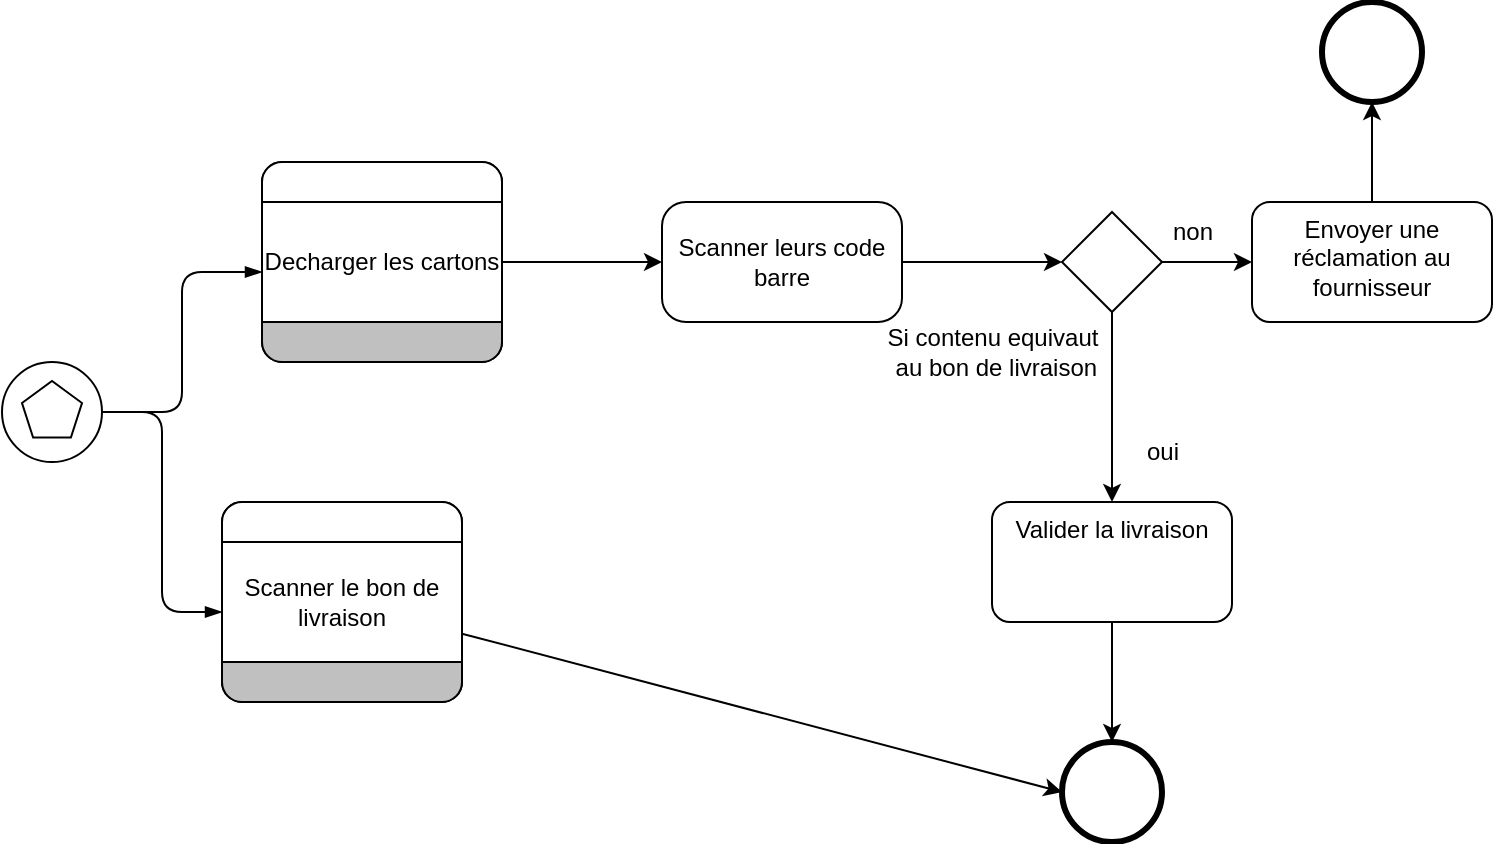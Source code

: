 <mxfile>
    <diagram id="H1WUpH-YH3oahjhv1KEx" name="Page-1">
        <mxGraphModel dx="686" dy="633" grid="1" gridSize="10" guides="1" tooltips="1" connect="1" arrows="1" fold="1" page="1" pageScale="1" pageWidth="850" pageHeight="1100" math="0" shadow="0">
            <root>
                <mxCell id="0"/>
                <mxCell id="1" parent="0"/>
                <mxCell id="2" value="" style="points=[[0.145,0.145,0],[0.5,0,0],[0.855,0.145,0],[1,0.5,0],[0.855,0.855,0],[0.5,1,0],[0.145,0.855,0],[0,0.5,0]];shape=mxgraph.bpmn.event;html=1;verticalLabelPosition=bottom;labelBackgroundColor=#ffffff;verticalAlign=top;align=center;perimeter=ellipsePerimeter;outlineConnect=0;aspect=fixed;outline=standard;symbol=multiple;" parent="1" vertex="1">
                    <mxGeometry x="70" y="180" width="50" height="50" as="geometry"/>
                </mxCell>
                <mxCell id="35" style="edgeStyle=none;html=1;entryX=0;entryY=0.5;entryDx=0;entryDy=0;entryPerimeter=0;" edge="1" parent="1" source="3" target="31">
                    <mxGeometry relative="1" as="geometry"/>
                </mxCell>
                <mxCell id="3" value="Verfier le montant du prêt" style="rounded=1;whiteSpace=wrap;html=1;container=1;collapsible=0;absoluteArcSize=1;arcSize=20;childLayout=stackLayout;horizontal=1;horizontalStack=0;resizeParent=1;resizeParentMax=0;resizeLast=0;" parent="1" vertex="1">
                    <mxGeometry x="180" y="250" width="120" height="100" as="geometry"/>
                </mxCell>
                <mxCell id="4" value="" style="whiteSpace=wrap;connectable=0;html=1;shape=mxgraph.basic.rect;size=10;rectStyle=rounded;bottomRightStyle=square;bottomLeftStyle=square;part=1;" parent="3" vertex="1">
                    <mxGeometry width="120" height="20" as="geometry"/>
                </mxCell>
                <mxCell id="5" value="Scanner le bon de livraison" style="shape=mxgraph.bpmn.task;part=1;taskMarker=abstract;connectable=0;whiteSpace=wrap;html=1;" parent="3" vertex="1">
                    <mxGeometry y="20" width="120" height="60" as="geometry"/>
                </mxCell>
                <mxCell id="7" value="" style="edgeStyle=elbowEdgeStyle;fontSize=12;html=1;endArrow=blockThin;endFill=1;" parent="3" source="2" edge="1">
                    <mxGeometry width="160" relative="1" as="geometry">
                        <mxPoint x="-90" y="55" as="sourcePoint"/>
                        <mxPoint y="55" as="targetPoint"/>
                        <Array as="points"/>
                    </mxGeometry>
                </mxCell>
                <mxCell id="6" value="" style="whiteSpace=wrap;connectable=0;html=1;shape=mxgraph.basic.rect;size=10;rectStyle=rounded;topRightStyle=square;topLeftStyle=square;fillColor=#C0C0C0;part=1;" parent="3" vertex="1">
                    <mxGeometry y="80" width="120" height="20" as="geometry"/>
                </mxCell>
                <mxCell id="19" value="" style="edgeStyle=none;html=1;" edge="1" parent="1" source="8" target="18">
                    <mxGeometry relative="1" as="geometry"/>
                </mxCell>
                <mxCell id="8" value="Verfier le montant du prêt" style="rounded=1;whiteSpace=wrap;html=1;container=1;collapsible=0;absoluteArcSize=1;arcSize=20;childLayout=stackLayout;horizontal=1;horizontalStack=0;resizeParent=1;resizeParentMax=0;resizeLast=0;" parent="1" vertex="1">
                    <mxGeometry x="200" y="80" width="120" height="100" as="geometry"/>
                </mxCell>
                <mxCell id="9" value="" style="whiteSpace=wrap;connectable=0;html=1;shape=mxgraph.basic.rect;size=10;rectStyle=rounded;bottomRightStyle=square;bottomLeftStyle=square;part=1;" parent="8" vertex="1">
                    <mxGeometry width="120" height="20" as="geometry"/>
                </mxCell>
                <mxCell id="10" value="Decharger les cartons" style="shape=mxgraph.bpmn.task;part=1;taskMarker=abstract;connectable=0;whiteSpace=wrap;html=1;" parent="8" vertex="1">
                    <mxGeometry y="20" width="120" height="60" as="geometry"/>
                </mxCell>
                <mxCell id="11" value="" style="edgeStyle=elbowEdgeStyle;fontSize=12;html=1;endArrow=blockThin;endFill=1;" parent="8" source="2" edge="1">
                    <mxGeometry width="160" relative="1" as="geometry">
                        <mxPoint x="-90" y="55" as="sourcePoint"/>
                        <mxPoint y="55" as="targetPoint"/>
                        <Array as="points"/>
                    </mxGeometry>
                </mxCell>
                <mxCell id="12" value="" style="whiteSpace=wrap;connectable=0;html=1;shape=mxgraph.basic.rect;size=10;rectStyle=rounded;topRightStyle=square;topLeftStyle=square;fillColor=#C0C0C0;part=1;" parent="8" vertex="1">
                    <mxGeometry y="80" width="120" height="20" as="geometry"/>
                </mxCell>
                <mxCell id="26" value="" style="edgeStyle=none;html=1;" edge="1" parent="1" source="15" target="25">
                    <mxGeometry relative="1" as="geometry"/>
                </mxCell>
                <mxCell id="29" value="" style="edgeStyle=none;html=1;" edge="1" parent="1" source="15" target="28">
                    <mxGeometry relative="1" as="geometry"/>
                </mxCell>
                <mxCell id="15" value="" style="points=[[0.25,0.25,0],[0.5,0,0],[0.75,0.25,0],[1,0.5,0],[0.75,0.75,0],[0.5,1,0],[0.25,0.75,0],[0,0.5,0]];shape=mxgraph.bpmn.gateway2;html=1;verticalLabelPosition=bottom;labelBackgroundColor=#ffffff;verticalAlign=top;align=center;perimeter=rhombusPerimeter;outlineConnect=0;outline=none;symbol=none;metaEdit=1;" vertex="1" parent="1">
                    <mxGeometry x="600" y="105" width="50" height="50" as="geometry"/>
                </mxCell>
                <mxCell id="21" value="" style="edgeStyle=none;html=1;" edge="1" parent="1" source="18" target="15">
                    <mxGeometry relative="1" as="geometry">
                        <mxPoint x="600" y="130" as="targetPoint"/>
                    </mxGeometry>
                </mxCell>
                <mxCell id="18" value="Scanner leurs code barre" style="whiteSpace=wrap;html=1;rounded=1;arcSize=20;" vertex="1" parent="1">
                    <mxGeometry x="400" y="100" width="120" height="60" as="geometry"/>
                </mxCell>
                <mxCell id="23" value="Si contenu equivaut&lt;br&gt;&amp;nbsp;au bon de livraison" style="text;html=1;align=center;verticalAlign=middle;resizable=0;points=[];autosize=1;strokeColor=none;fillColor=none;" vertex="1" parent="1">
                    <mxGeometry x="500" y="155" width="130" height="40" as="geometry"/>
                </mxCell>
                <mxCell id="24" value="oui" style="text;html=1;align=center;verticalAlign=middle;resizable=0;points=[];autosize=1;strokeColor=none;fillColor=none;" vertex="1" parent="1">
                    <mxGeometry x="630" y="210" width="40" height="30" as="geometry"/>
                </mxCell>
                <mxCell id="32" value="" style="edgeStyle=none;html=1;" edge="1" parent="1" source="25" target="31">
                    <mxGeometry relative="1" as="geometry"/>
                </mxCell>
                <mxCell id="25" value="Valider la livraison" style="rounded=1;whiteSpace=wrap;html=1;verticalAlign=top;labelBackgroundColor=#ffffff;" vertex="1" parent="1">
                    <mxGeometry x="565" y="250" width="120" height="60" as="geometry"/>
                </mxCell>
                <mxCell id="34" value="" style="edgeStyle=none;html=1;" edge="1" parent="1" source="28" target="33">
                    <mxGeometry relative="1" as="geometry"/>
                </mxCell>
                <mxCell id="28" value="Envoyer une réclamation au fournisseur" style="rounded=1;whiteSpace=wrap;html=1;verticalAlign=top;labelBackgroundColor=#ffffff;" vertex="1" parent="1">
                    <mxGeometry x="695" y="100" width="120" height="60" as="geometry"/>
                </mxCell>
                <mxCell id="30" value="non" style="text;html=1;align=center;verticalAlign=middle;resizable=0;points=[];autosize=1;strokeColor=none;fillColor=none;" vertex="1" parent="1">
                    <mxGeometry x="645" y="100" width="40" height="30" as="geometry"/>
                </mxCell>
                <mxCell id="31" value="" style="points=[[0.145,0.145,0],[0.5,0,0],[0.855,0.145,0],[1,0.5,0],[0.855,0.855,0],[0.5,1,0],[0.145,0.855,0],[0,0.5,0]];shape=mxgraph.bpmn.event;html=1;verticalLabelPosition=bottom;labelBackgroundColor=#ffffff;verticalAlign=top;align=center;perimeter=ellipsePerimeter;outlineConnect=0;aspect=fixed;outline=end;symbol=terminate2;rounded=1;" vertex="1" parent="1">
                    <mxGeometry x="600" y="370" width="50" height="50" as="geometry"/>
                </mxCell>
                <mxCell id="33" value="" style="points=[[0.145,0.145,0],[0.5,0,0],[0.855,0.145,0],[1,0.5,0],[0.855,0.855,0],[0.5,1,0],[0.145,0.855,0],[0,0.5,0]];shape=mxgraph.bpmn.event;html=1;verticalLabelPosition=bottom;labelBackgroundColor=#ffffff;verticalAlign=top;align=center;perimeter=ellipsePerimeter;outlineConnect=0;aspect=fixed;outline=end;symbol=terminate2;rounded=1;" vertex="1" parent="1">
                    <mxGeometry x="730" width="50" height="50" as="geometry"/>
                </mxCell>
            </root>
        </mxGraphModel>
    </diagram>
</mxfile>